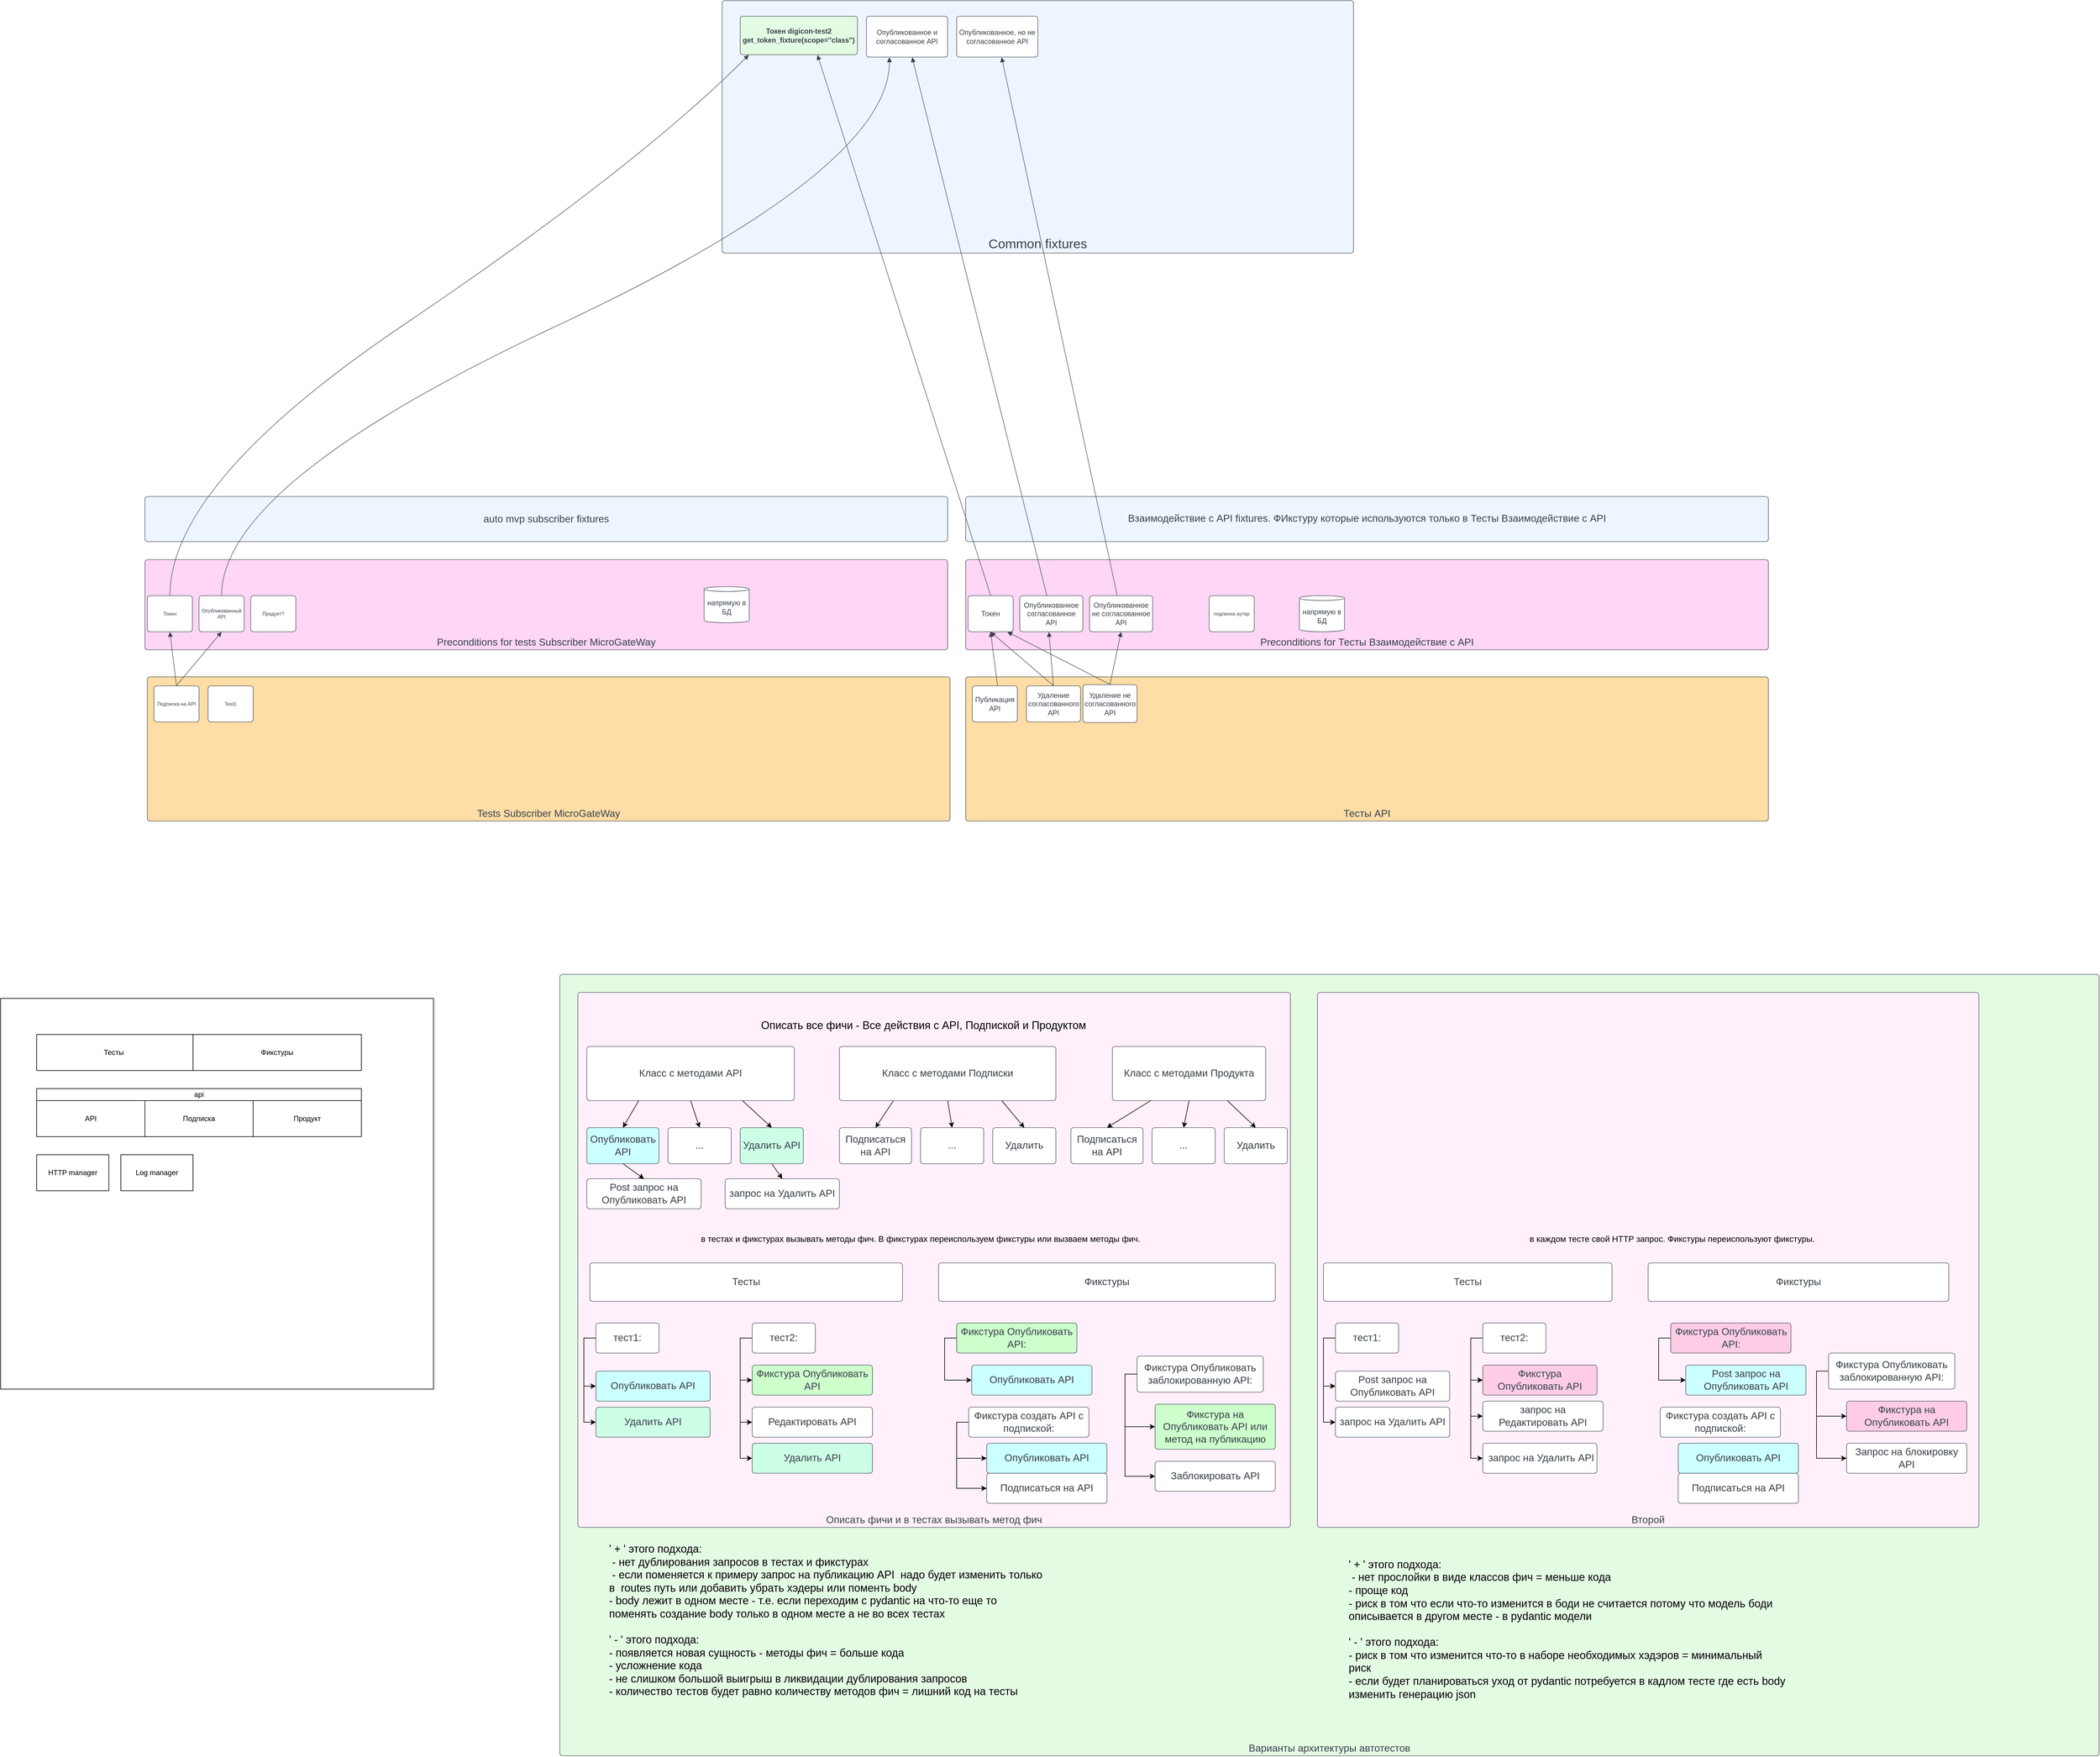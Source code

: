 <mxfile version="21.0.10" type="github">
  <diagram id="TLU8fEAyNQ-OhAnARifZ" name="Страница 1">
    <mxGraphModel dx="2824" dy="4573" grid="1" gridSize="10" guides="1" tooltips="1" connect="1" arrows="1" fold="1" page="1" pageScale="1" pageWidth="827" pageHeight="1169" math="0" shadow="0">
      <root>
        <mxCell id="0" />
        <mxCell id="1" parent="0" />
        <mxCell id="8wIIhX6IMqMjJVi14Pui-17" value="Варианты архитектуры автотестов " style="html=1;overflow=block;blockSpacing=1;whiteSpace=wrap;fontSize=16.7;fontColor=#3a414a;align=center;spacing=3.8;verticalAlign=bottom;strokeColor=#3a414a;strokeOpacity=100;fillOpacity=100;rounded=1;absoluteArcSize=1;arcSize=9;fillColor=#e3fae3;strokeWidth=0.8;lucidId=EsIHXwLGTbCT;" parent="1" vertex="1">
          <mxGeometry x="380" y="-1000" width="2560" height="1300" as="geometry" />
        </mxCell>
        <mxCell id="8wIIhX6IMqMjJVi14Pui-18" value="Второй" style="html=1;overflow=block;blockSpacing=1;whiteSpace=wrap;fontSize=16.7;fontColor=#3a414a;spacing=3.8;verticalAlign=bottom;strokeColor=#3a414a;strokeOpacity=100;fillOpacity=100;rounded=1;absoluteArcSize=1;arcSize=9;fillColor=#fff0fb;strokeWidth=0.8;lucidId=LwIHB8IIKaVe;" parent="1" vertex="1">
          <mxGeometry x="1640" y="-970" width="1100" height="890" as="geometry" />
        </mxCell>
        <mxCell id="8wIIhX6IMqMjJVi14Pui-19" value="Описать фичи и в тестах вызывать метод фич" style="html=1;overflow=block;blockSpacing=1;whiteSpace=wrap;fontSize=16.7;fontColor=#3a414a;spacing=3.8;verticalAlign=bottom;strokeColor=#3a414a;strokeOpacity=100;fillOpacity=100;rounded=1;absoluteArcSize=1;arcSize=9;fillColor=#fff0fb;strokeWidth=0.8;lucidId=cxIHeIzAgjHD;" parent="1" vertex="1">
          <mxGeometry x="410" y="-970" width="1185" height="890" as="geometry" />
        </mxCell>
        <mxCell id="8wIIhX6IMqMjJVi14Pui-42" style="rounded=0;orthogonalLoop=1;jettySize=auto;html=1;exitX=0.25;exitY=1;exitDx=0;exitDy=0;entryX=0.5;entryY=0;entryDx=0;entryDy=0;" parent="1" source="8wIIhX6IMqMjJVi14Pui-21" target="8wIIhX6IMqMjJVi14Pui-24" edge="1">
          <mxGeometry relative="1" as="geometry" />
        </mxCell>
        <mxCell id="8wIIhX6IMqMjJVi14Pui-43" style="rounded=0;orthogonalLoop=1;jettySize=auto;html=1;exitX=0.5;exitY=1;exitDx=0;exitDy=0;entryX=0.5;entryY=0;entryDx=0;entryDy=0;" parent="1" source="8wIIhX6IMqMjJVi14Pui-21" target="8wIIhX6IMqMjJVi14Pui-25" edge="1">
          <mxGeometry relative="1" as="geometry" />
        </mxCell>
        <mxCell id="8wIIhX6IMqMjJVi14Pui-44" style="rounded=0;orthogonalLoop=1;jettySize=auto;html=1;exitX=0.75;exitY=1;exitDx=0;exitDy=0;entryX=0.5;entryY=0;entryDx=0;entryDy=0;" parent="1" source="8wIIhX6IMqMjJVi14Pui-21" target="8wIIhX6IMqMjJVi14Pui-26" edge="1">
          <mxGeometry relative="1" as="geometry" />
        </mxCell>
        <mxCell id="8wIIhX6IMqMjJVi14Pui-21" value="Класс с методами API" style="html=1;overflow=block;blockSpacing=1;whiteSpace=wrap;fontSize=16.7;fontColor=#3a414a;spacing=3.8;strokeColor=#3a414a;strokeOpacity=100;rounded=1;absoluteArcSize=1;arcSize=9;strokeWidth=0.8;lucidId=3xIHyjGCG~Ac;" parent="1" vertex="1">
          <mxGeometry x="425" y="-880" width="345" height="90" as="geometry" />
        </mxCell>
        <mxCell id="8wIIhX6IMqMjJVi14Pui-36" style="rounded=0;orthogonalLoop=1;jettySize=auto;html=1;exitX=0.25;exitY=1;exitDx=0;exitDy=0;entryX=0.5;entryY=0;entryDx=0;entryDy=0;" parent="1" source="8wIIhX6IMqMjJVi14Pui-22" target="8wIIhX6IMqMjJVi14Pui-33" edge="1">
          <mxGeometry relative="1" as="geometry" />
        </mxCell>
        <mxCell id="8wIIhX6IMqMjJVi14Pui-37" style="rounded=0;orthogonalLoop=1;jettySize=auto;html=1;exitX=0.5;exitY=1;exitDx=0;exitDy=0;entryX=0.5;entryY=0;entryDx=0;entryDy=0;" parent="1" source="8wIIhX6IMqMjJVi14Pui-22" target="8wIIhX6IMqMjJVi14Pui-34" edge="1">
          <mxGeometry relative="1" as="geometry" />
        </mxCell>
        <mxCell id="8wIIhX6IMqMjJVi14Pui-38" style="rounded=0;orthogonalLoop=1;jettySize=auto;html=1;exitX=0.75;exitY=1;exitDx=0;exitDy=0;entryX=0.5;entryY=0;entryDx=0;entryDy=0;" parent="1" source="8wIIhX6IMqMjJVi14Pui-22" target="8wIIhX6IMqMjJVi14Pui-35" edge="1">
          <mxGeometry relative="1" as="geometry" />
        </mxCell>
        <mxCell id="8wIIhX6IMqMjJVi14Pui-22" value="Класс с методами Продукта" style="html=1;overflow=block;blockSpacing=1;whiteSpace=wrap;fontSize=16.7;fontColor=#3a414a;spacing=3.8;strokeColor=#3a414a;strokeOpacity=100;rounded=1;absoluteArcSize=1;arcSize=9;strokeWidth=0.8;lucidId=4xIH1OhttLX0;" parent="1" vertex="1">
          <mxGeometry x="1299" y="-880" width="255" height="90" as="geometry" />
        </mxCell>
        <mxCell id="8wIIhX6IMqMjJVi14Pui-39" style="rounded=0;orthogonalLoop=1;jettySize=auto;html=1;exitX=0.5;exitY=1;exitDx=0;exitDy=0;entryX=0.5;entryY=0;entryDx=0;entryDy=0;" parent="1" source="8wIIhX6IMqMjJVi14Pui-23" target="8wIIhX6IMqMjJVi14Pui-31" edge="1">
          <mxGeometry relative="1" as="geometry" />
        </mxCell>
        <mxCell id="8wIIhX6IMqMjJVi14Pui-40" style="rounded=0;orthogonalLoop=1;jettySize=auto;html=1;exitX=0.25;exitY=1;exitDx=0;exitDy=0;entryX=0.5;entryY=0;entryDx=0;entryDy=0;" parent="1" source="8wIIhX6IMqMjJVi14Pui-23" target="8wIIhX6IMqMjJVi14Pui-30" edge="1">
          <mxGeometry relative="1" as="geometry" />
        </mxCell>
        <mxCell id="8wIIhX6IMqMjJVi14Pui-41" style="rounded=0;orthogonalLoop=1;jettySize=auto;html=1;exitX=0.75;exitY=1;exitDx=0;exitDy=0;entryX=0.5;entryY=0;entryDx=0;entryDy=0;" parent="1" source="8wIIhX6IMqMjJVi14Pui-23" target="8wIIhX6IMqMjJVi14Pui-32" edge="1">
          <mxGeometry relative="1" as="geometry" />
        </mxCell>
        <mxCell id="8wIIhX6IMqMjJVi14Pui-23" value="Класс с методами Подписки" style="html=1;overflow=block;blockSpacing=1;whiteSpace=wrap;fontSize=16.7;fontColor=#3a414a;spacing=3.8;strokeColor=#3a414a;strokeOpacity=100;rounded=1;absoluteArcSize=1;arcSize=9;strokeWidth=0.8;lucidId=4xIHA9AZ2qI-;" parent="1" vertex="1">
          <mxGeometry x="845" y="-880" width="360" height="90" as="geometry" />
        </mxCell>
        <mxCell id="8wIIhX6IMqMjJVi14Pui-112" style="rounded=0;orthogonalLoop=1;jettySize=auto;html=1;exitX=0.5;exitY=1;exitDx=0;exitDy=0;entryX=0.5;entryY=0;entryDx=0;entryDy=0;" parent="1" source="8wIIhX6IMqMjJVi14Pui-24" target="8wIIhX6IMqMjJVi14Pui-110" edge="1">
          <mxGeometry relative="1" as="geometry" />
        </mxCell>
        <mxCell id="8wIIhX6IMqMjJVi14Pui-24" value="Опубликовать API" style="html=1;overflow=block;blockSpacing=1;whiteSpace=wrap;fontSize=16.7;fontColor=#3a414a;spacing=3.8;strokeColor=#3a414a;strokeOpacity=100;rounded=1;absoluteArcSize=1;arcSize=9;strokeWidth=0.8;lucidId=4xIH_oDmScev;fillColor=#CCFFFF;" parent="1" vertex="1">
          <mxGeometry x="425" y="-745" width="120" height="60" as="geometry" />
        </mxCell>
        <mxCell id="8wIIhX6IMqMjJVi14Pui-25" value="..." style="html=1;overflow=block;blockSpacing=1;whiteSpace=wrap;fontSize=16.7;fontColor=#3a414a;spacing=3.8;strokeColor=#3a414a;strokeOpacity=100;rounded=1;absoluteArcSize=1;arcSize=9;strokeWidth=0.8;lucidId=1zIH8hw5p2Yf;" parent="1" vertex="1">
          <mxGeometry x="560" y="-745" width="105" height="60" as="geometry" />
        </mxCell>
        <mxCell id="8wIIhX6IMqMjJVi14Pui-113" style="rounded=0;orthogonalLoop=1;jettySize=auto;html=1;exitX=0.5;exitY=1;exitDx=0;exitDy=0;entryX=0.5;entryY=0;entryDx=0;entryDy=0;" parent="1" source="8wIIhX6IMqMjJVi14Pui-26" target="8wIIhX6IMqMjJVi14Pui-111" edge="1">
          <mxGeometry relative="1" as="geometry" />
        </mxCell>
        <mxCell id="8wIIhX6IMqMjJVi14Pui-26" value="Удалить API" style="html=1;overflow=block;blockSpacing=1;whiteSpace=wrap;fontSize=16.7;fontColor=#3a414a;spacing=3.8;strokeColor=#3a414a;strokeOpacity=100;rounded=1;absoluteArcSize=1;arcSize=9;strokeWidth=0.8;lucidId=9zIHSOUeYpuy;fillColor=#CCFFE6;" parent="1" vertex="1">
          <mxGeometry x="680" y="-745" width="105" height="60" as="geometry" />
        </mxCell>
        <mxCell id="8wIIhX6IMqMjJVi14Pui-30" value="Подписаться на API" style="html=1;overflow=block;blockSpacing=1;whiteSpace=wrap;fontSize=16.7;fontColor=#3a414a;spacing=3.8;strokeColor=#3a414a;strokeOpacity=100;rounded=1;absoluteArcSize=1;arcSize=9;strokeWidth=0.8;lucidId=nBIH9-Dhv~0N;" parent="1" vertex="1">
          <mxGeometry x="845" y="-745" width="120" height="60" as="geometry" />
        </mxCell>
        <mxCell id="8wIIhX6IMqMjJVi14Pui-31" value="..." style="html=1;overflow=block;blockSpacing=1;whiteSpace=wrap;fontSize=16.7;fontColor=#3a414a;spacing=3.8;strokeColor=#3a414a;strokeOpacity=100;rounded=1;absoluteArcSize=1;arcSize=9;strokeWidth=0.8;lucidId=nBIHJ4VkVPO5;" parent="1" vertex="1">
          <mxGeometry x="980" y="-745" width="105" height="60" as="geometry" />
        </mxCell>
        <mxCell id="8wIIhX6IMqMjJVi14Pui-32" value="Удалить" style="html=1;overflow=block;blockSpacing=1;whiteSpace=wrap;fontSize=16.7;fontColor=#3a414a;spacing=3.8;strokeColor=#3a414a;strokeOpacity=100;rounded=1;absoluteArcSize=1;arcSize=9;strokeWidth=0.8;lucidId=nBIHgmyOyOGm;" parent="1" vertex="1">
          <mxGeometry x="1100" y="-745" width="105" height="60" as="geometry" />
        </mxCell>
        <mxCell id="8wIIhX6IMqMjJVi14Pui-33" value="Подписаться на API" style="html=1;overflow=block;blockSpacing=1;whiteSpace=wrap;fontSize=16.7;fontColor=#3a414a;spacing=3.8;strokeColor=#3a414a;strokeOpacity=100;rounded=1;absoluteArcSize=1;arcSize=9;strokeWidth=0.8;lucidId=nBIH9-Dhv~0N;" parent="1" vertex="1">
          <mxGeometry x="1230" y="-745" width="120" height="60" as="geometry" />
        </mxCell>
        <mxCell id="8wIIhX6IMqMjJVi14Pui-34" value="..." style="html=1;overflow=block;blockSpacing=1;whiteSpace=wrap;fontSize=16.7;fontColor=#3a414a;spacing=3.8;strokeColor=#3a414a;strokeOpacity=100;rounded=1;absoluteArcSize=1;arcSize=9;strokeWidth=0.8;lucidId=nBIHJ4VkVPO5;" parent="1" vertex="1">
          <mxGeometry x="1365" y="-745" width="105" height="60" as="geometry" />
        </mxCell>
        <mxCell id="8wIIhX6IMqMjJVi14Pui-35" value="Удалить" style="html=1;overflow=block;blockSpacing=1;whiteSpace=wrap;fontSize=16.7;fontColor=#3a414a;spacing=3.8;strokeColor=#3a414a;strokeOpacity=100;rounded=1;absoluteArcSize=1;arcSize=9;strokeWidth=0.8;lucidId=nBIHgmyOyOGm;" parent="1" vertex="1">
          <mxGeometry x="1485" y="-745" width="105" height="60" as="geometry" />
        </mxCell>
        <mxCell id="8wIIhX6IMqMjJVi14Pui-50" style="edgeStyle=orthogonalEdgeStyle;rounded=0;orthogonalLoop=1;jettySize=auto;html=1;exitX=0;exitY=0.5;exitDx=0;exitDy=0;entryX=0;entryY=0.5;entryDx=0;entryDy=0;" parent="1" source="8wIIhX6IMqMjJVi14Pui-47" target="8wIIhX6IMqMjJVi14Pui-48" edge="1">
          <mxGeometry relative="1" as="geometry" />
        </mxCell>
        <mxCell id="8wIIhX6IMqMjJVi14Pui-52" style="edgeStyle=orthogonalEdgeStyle;rounded=0;orthogonalLoop=1;jettySize=auto;html=1;exitX=0;exitY=0.5;exitDx=0;exitDy=0;entryX=0;entryY=0.5;entryDx=0;entryDy=0;" parent="1" source="8wIIhX6IMqMjJVi14Pui-47" target="8wIIhX6IMqMjJVi14Pui-51" edge="1">
          <mxGeometry relative="1" as="geometry" />
        </mxCell>
        <mxCell id="8wIIhX6IMqMjJVi14Pui-47" value="тест1:" style="html=1;overflow=block;blockSpacing=1;whiteSpace=wrap;fontSize=16.7;fontColor=#3a414a;spacing=3.8;strokeColor=#3a414a;strokeOpacity=100;rounded=1;absoluteArcSize=1;arcSize=9;strokeWidth=0.8;lucidId=1zIH8hw5p2Yf;" parent="1" vertex="1">
          <mxGeometry x="440" y="-420" width="105" height="50" as="geometry" />
        </mxCell>
        <mxCell id="8wIIhX6IMqMjJVi14Pui-48" value="Опубликовать API" style="html=1;overflow=block;blockSpacing=1;whiteSpace=wrap;fontSize=16.7;fontColor=#3a414a;spacing=3.8;strokeColor=#3a414a;strokeOpacity=100;rounded=1;absoluteArcSize=1;arcSize=9;strokeWidth=0.8;lucidId=4xIH_oDmScev;fillColor=#CCFFFF;" parent="1" vertex="1">
          <mxGeometry x="440" y="-340" width="190" height="50" as="geometry" />
        </mxCell>
        <mxCell id="8wIIhX6IMqMjJVi14Pui-51" value="Удалить API" style="html=1;overflow=block;blockSpacing=1;whiteSpace=wrap;fontSize=16.7;fontColor=#3a414a;spacing=3.8;strokeColor=#3a414a;strokeOpacity=100;rounded=1;absoluteArcSize=1;arcSize=9;strokeWidth=0.8;lucidId=4xIH_oDmScev;fillColor=#CCFFE6;" parent="1" vertex="1">
          <mxGeometry x="440" y="-280" width="190" height="50" as="geometry" />
        </mxCell>
        <mxCell id="8wIIhX6IMqMjJVi14Pui-60" style="edgeStyle=orthogonalEdgeStyle;rounded=0;orthogonalLoop=1;jettySize=auto;html=1;exitX=0;exitY=0.5;exitDx=0;exitDy=0;entryX=0;entryY=0.5;entryDx=0;entryDy=0;" parent="1" source="8wIIhX6IMqMjJVi14Pui-53" target="8wIIhX6IMqMjJVi14Pui-58" edge="1">
          <mxGeometry relative="1" as="geometry" />
        </mxCell>
        <mxCell id="8wIIhX6IMqMjJVi14Pui-61" style="edgeStyle=orthogonalEdgeStyle;rounded=0;orthogonalLoop=1;jettySize=auto;html=1;exitX=0;exitY=0.5;exitDx=0;exitDy=0;entryX=0;entryY=0.5;entryDx=0;entryDy=0;" parent="1" source="8wIIhX6IMqMjJVi14Pui-53" target="8wIIhX6IMqMjJVi14Pui-55" edge="1">
          <mxGeometry relative="1" as="geometry" />
        </mxCell>
        <mxCell id="8wIIhX6IMqMjJVi14Pui-74" style="edgeStyle=orthogonalEdgeStyle;rounded=0;orthogonalLoop=1;jettySize=auto;html=1;exitX=0;exitY=0.5;exitDx=0;exitDy=0;entryX=0;entryY=0.5;entryDx=0;entryDy=0;" parent="1" source="8wIIhX6IMqMjJVi14Pui-53" target="8wIIhX6IMqMjJVi14Pui-73" edge="1">
          <mxGeometry relative="1" as="geometry" />
        </mxCell>
        <mxCell id="8wIIhX6IMqMjJVi14Pui-53" value="тест2:" style="html=1;overflow=block;blockSpacing=1;whiteSpace=wrap;fontSize=16.7;fontColor=#3a414a;spacing=3.8;strokeColor=#3a414a;strokeOpacity=100;rounded=1;absoluteArcSize=1;arcSize=9;strokeWidth=0.8;lucidId=1zIH8hw5p2Yf;" parent="1" vertex="1">
          <mxGeometry x="700" y="-420" width="105" height="50" as="geometry" />
        </mxCell>
        <mxCell id="8wIIhX6IMqMjJVi14Pui-55" value="Удалить API" style="html=1;overflow=block;blockSpacing=1;whiteSpace=wrap;fontSize=16.7;fontColor=#3a414a;spacing=3.8;strokeColor=#3a414a;strokeOpacity=100;rounded=1;absoluteArcSize=1;arcSize=9;strokeWidth=0.8;lucidId=4xIH_oDmScev;fillColor=#CCFFE6;" parent="1" vertex="1">
          <mxGeometry x="700" y="-220" width="200" height="50" as="geometry" />
        </mxCell>
        <mxCell id="8wIIhX6IMqMjJVi14Pui-58" value="Редактировать API" style="html=1;overflow=block;blockSpacing=1;whiteSpace=wrap;fontSize=16.7;fontColor=#3a414a;spacing=3.8;strokeColor=#3a414a;strokeOpacity=100;rounded=1;absoluteArcSize=1;arcSize=9;strokeWidth=0.8;lucidId=1zIH8hw5p2Yf;" parent="1" vertex="1">
          <mxGeometry x="700" y="-280" width="200" height="50" as="geometry" />
        </mxCell>
        <mxCell id="8wIIhX6IMqMjJVi14Pui-72" style="edgeStyle=orthogonalEdgeStyle;rounded=0;orthogonalLoop=1;jettySize=auto;html=1;exitX=0;exitY=0.5;exitDx=0;exitDy=0;entryX=0;entryY=0.5;entryDx=0;entryDy=0;" parent="1" source="8wIIhX6IMqMjJVi14Pui-67" target="8wIIhX6IMqMjJVi14Pui-68" edge="1">
          <mxGeometry relative="1" as="geometry" />
        </mxCell>
        <mxCell id="8wIIhX6IMqMjJVi14Pui-67" value="Фикстура Опубликовать API:" style="html=1;overflow=block;blockSpacing=1;whiteSpace=wrap;fontSize=16.7;fontColor=#3a414a;spacing=3.8;strokeColor=#3a414a;strokeOpacity=100;rounded=1;absoluteArcSize=1;arcSize=9;strokeWidth=0.8;lucidId=1zIH8hw5p2Yf;fillColor=#CCFFCC;" parent="1" vertex="1">
          <mxGeometry x="1040" y="-420" width="200" height="50" as="geometry" />
        </mxCell>
        <mxCell id="8wIIhX6IMqMjJVi14Pui-68" value="Опубликовать API" style="html=1;overflow=block;blockSpacing=1;whiteSpace=wrap;fontSize=16.7;fontColor=#3a414a;spacing=3.8;strokeColor=#3a414a;strokeOpacity=100;rounded=1;absoluteArcSize=1;arcSize=9;strokeWidth=0.8;lucidId=4xIH_oDmScev;fillColor=#CCFFFF;" parent="1" vertex="1">
          <mxGeometry x="1065" y="-350" width="200" height="50" as="geometry" />
        </mxCell>
        <mxCell id="8wIIhX6IMqMjJVi14Pui-73" value="Фикстура Опубликовать API" style="html=1;overflow=block;blockSpacing=1;whiteSpace=wrap;fontSize=16.7;fontColor=#3a414a;spacing=3.8;strokeColor=#3a414a;strokeOpacity=100;rounded=1;absoluteArcSize=1;arcSize=9;strokeWidth=0.8;lucidId=1zIH8hw5p2Yf;fillColor=#CCFFCC;" parent="1" vertex="1">
          <mxGeometry x="700" y="-350" width="200" height="50" as="geometry" />
        </mxCell>
        <mxCell id="8wIIhX6IMqMjJVi14Pui-106" style="edgeStyle=orthogonalEdgeStyle;rounded=0;orthogonalLoop=1;jettySize=auto;html=1;exitX=0;exitY=0.5;exitDx=0;exitDy=0;entryX=0;entryY=0.5;entryDx=0;entryDy=0;" parent="1" source="8wIIhX6IMqMjJVi14Pui-75" target="8wIIhX6IMqMjJVi14Pui-76" edge="1">
          <mxGeometry relative="1" as="geometry" />
        </mxCell>
        <mxCell id="8wIIhX6IMqMjJVi14Pui-107" style="edgeStyle=orthogonalEdgeStyle;rounded=0;orthogonalLoop=1;jettySize=auto;html=1;exitX=0;exitY=0.5;exitDx=0;exitDy=0;entryX=0;entryY=0.5;entryDx=0;entryDy=0;" parent="1" source="8wIIhX6IMqMjJVi14Pui-75" target="8wIIhX6IMqMjJVi14Pui-77" edge="1">
          <mxGeometry relative="1" as="geometry" />
        </mxCell>
        <mxCell id="8wIIhX6IMqMjJVi14Pui-75" value="Фикстура создать API с подпиской:" style="html=1;overflow=block;blockSpacing=1;whiteSpace=wrap;fontSize=16.7;fontColor=#3a414a;spacing=3.8;strokeColor=#3a414a;strokeOpacity=100;rounded=1;absoluteArcSize=1;arcSize=9;strokeWidth=0.8;lucidId=1zIH8hw5p2Yf;fillColor=#FFFFFF;" parent="1" vertex="1">
          <mxGeometry x="1060" y="-280" width="200" height="50" as="geometry" />
        </mxCell>
        <mxCell id="8wIIhX6IMqMjJVi14Pui-76" value="Опубликовать API" style="html=1;overflow=block;blockSpacing=1;whiteSpace=wrap;fontSize=16.7;fontColor=#3a414a;spacing=3.8;strokeColor=#3a414a;strokeOpacity=100;rounded=1;absoluteArcSize=1;arcSize=9;strokeWidth=0.8;lucidId=4xIH_oDmScev;fillColor=#CCFFFF;" parent="1" vertex="1">
          <mxGeometry x="1090" y="-220" width="200" height="50" as="geometry" />
        </mxCell>
        <mxCell id="8wIIhX6IMqMjJVi14Pui-77" value="Подписаться на API" style="html=1;overflow=block;blockSpacing=1;whiteSpace=wrap;fontSize=16.7;fontColor=#3a414a;spacing=3.8;strokeColor=#3a414a;strokeOpacity=100;rounded=1;absoluteArcSize=1;arcSize=9;strokeWidth=0.8;lucidId=4xIH_oDmScev;fillColor=#FFFFFF;" parent="1" vertex="1">
          <mxGeometry x="1090" y="-170" width="200" height="50" as="geometry" />
        </mxCell>
        <mxCell id="8wIIhX6IMqMjJVi14Pui-78" value="&lt;font style=&quot;font-size: 18px;&quot;&gt;&#39; + &#39; этого подхода:&amp;nbsp;&lt;br&gt;&amp;nbsp;- нет дублирования запросов в тестах и фикстурах&lt;br&gt;&lt;div style=&quot;&quot;&gt;&lt;span style=&quot;background-color: initial;&quot;&gt;&amp;nbsp;- если поменяется к примеру запрос на публикацию API&amp;nbsp; надо будет изменить только в&amp;nbsp; routes путь или добавить убрать хэдеры или поменть body&lt;br&gt;- body лежит в одном месте - т.е. если переходим с pydantic на что-то еще то поменять создание body только в одном месте а не во всех тестах&lt;br&gt;&lt;br&gt;&#39; - &#39; этого подхода:&lt;br&gt;- появляется новая сущность - методы фич = больше кода&lt;br&gt;- усложнение кода&lt;br&gt;- не слишком большой выигрыш в ликвидации дублирования запросов&lt;br&gt;- количество тестов будет равно количеству методов фич = лишний код на тесты&lt;/span&gt;&lt;/div&gt;&lt;/font&gt;" style="text;html=1;strokeColor=none;fillColor=none;align=left;verticalAlign=middle;whiteSpace=wrap;rounded=0;" parent="1" vertex="1">
          <mxGeometry x="460" y="-55" width="730" height="260" as="geometry" />
        </mxCell>
        <mxCell id="8wIIhX6IMqMjJVi14Pui-79" value="Тесты" style="html=1;overflow=block;blockSpacing=1;whiteSpace=wrap;fontSize=16.7;fontColor=#3a414a;spacing=3.8;strokeColor=#3a414a;strokeOpacity=100;rounded=1;absoluteArcSize=1;arcSize=9;strokeWidth=0.8;lucidId=WxIH~Xk1~OES;" parent="1" vertex="1">
          <mxGeometry x="1650" y="-520" width="480" height="64" as="geometry" />
        </mxCell>
        <mxCell id="8wIIhX6IMqMjJVi14Pui-80" value="Фикстуры" style="html=1;overflow=block;blockSpacing=1;whiteSpace=wrap;fontSize=16.7;fontColor=#3a414a;spacing=3.8;strokeColor=#3a414a;strokeOpacity=100;rounded=1;absoluteArcSize=1;arcSize=9;strokeWidth=0.8;lucidId=WxIH~Xk1~OES;" parent="1" vertex="1">
          <mxGeometry x="2190" y="-520" width="500" height="64" as="geometry" />
        </mxCell>
        <mxCell id="8wIIhX6IMqMjJVi14Pui-84" style="edgeStyle=orthogonalEdgeStyle;rounded=0;orthogonalLoop=1;jettySize=auto;html=1;exitX=0;exitY=0.5;exitDx=0;exitDy=0;entryX=0;entryY=0.5;entryDx=0;entryDy=0;" parent="1" source="8wIIhX6IMqMjJVi14Pui-81" target="8wIIhX6IMqMjJVi14Pui-82" edge="1">
          <mxGeometry relative="1" as="geometry" />
        </mxCell>
        <mxCell id="8wIIhX6IMqMjJVi14Pui-85" style="edgeStyle=orthogonalEdgeStyle;rounded=0;orthogonalLoop=1;jettySize=auto;html=1;exitX=0;exitY=0.5;exitDx=0;exitDy=0;entryX=0;entryY=0.5;entryDx=0;entryDy=0;" parent="1" source="8wIIhX6IMqMjJVi14Pui-81" target="8wIIhX6IMqMjJVi14Pui-83" edge="1">
          <mxGeometry relative="1" as="geometry" />
        </mxCell>
        <mxCell id="8wIIhX6IMqMjJVi14Pui-81" value="тест1:" style="html=1;overflow=block;blockSpacing=1;whiteSpace=wrap;fontSize=16.7;fontColor=#3a414a;spacing=3.8;strokeColor=#3a414a;strokeOpacity=100;rounded=1;absoluteArcSize=1;arcSize=9;strokeWidth=0.8;lucidId=1zIH8hw5p2Yf;" parent="1" vertex="1">
          <mxGeometry x="1670" y="-420" width="105" height="50" as="geometry" />
        </mxCell>
        <mxCell id="8wIIhX6IMqMjJVi14Pui-82" value="Post запрос на Опубликовать API" style="html=1;overflow=block;blockSpacing=1;whiteSpace=wrap;fontSize=16.7;fontColor=#3a414a;spacing=3.8;strokeColor=#3a414a;strokeOpacity=100;rounded=1;absoluteArcSize=1;arcSize=9;strokeWidth=0.8;lucidId=4xIH_oDmScev;fillColor=#FFFFFF;" parent="1" vertex="1">
          <mxGeometry x="1670" y="-340" width="190" height="50" as="geometry" />
        </mxCell>
        <mxCell id="8wIIhX6IMqMjJVi14Pui-83" value="запрос на Удалить API" style="html=1;overflow=block;blockSpacing=1;whiteSpace=wrap;fontSize=16.7;fontColor=#3a414a;spacing=3.8;strokeColor=#3a414a;strokeOpacity=100;rounded=1;absoluteArcSize=1;arcSize=9;strokeWidth=0.8;lucidId=4xIH_oDmScev;fillColor=#FFFFFF;" parent="1" vertex="1">
          <mxGeometry x="1670" y="-280" width="190" height="50" as="geometry" />
        </mxCell>
        <mxCell id="8wIIhX6IMqMjJVi14Pui-91" style="edgeStyle=orthogonalEdgeStyle;rounded=0;orthogonalLoop=1;jettySize=auto;html=1;exitX=0;exitY=0.5;exitDx=0;exitDy=0;entryX=0;entryY=0.5;entryDx=0;entryDy=0;" parent="1" source="8wIIhX6IMqMjJVi14Pui-86" target="8wIIhX6IMqMjJVi14Pui-87" edge="1">
          <mxGeometry relative="1" as="geometry" />
        </mxCell>
        <mxCell id="8wIIhX6IMqMjJVi14Pui-86" value="Фикстура Опубликовать API:" style="html=1;overflow=block;blockSpacing=1;whiteSpace=wrap;fontSize=16.7;fontColor=#3a414a;spacing=3.8;strokeColor=#3a414a;strokeOpacity=100;rounded=1;absoluteArcSize=1;arcSize=9;strokeWidth=0.8;lucidId=1zIH8hw5p2Yf;fillColor=#FFCCE6;" parent="1" vertex="1">
          <mxGeometry x="2227.5" y="-420" width="200" height="50" as="geometry" />
        </mxCell>
        <mxCell id="8wIIhX6IMqMjJVi14Pui-87" value="Post запрос на Опубликовать API" style="html=1;overflow=block;blockSpacing=1;whiteSpace=wrap;fontSize=16.7;fontColor=#3a414a;spacing=3.8;strokeColor=#3a414a;strokeOpacity=100;rounded=1;absoluteArcSize=1;arcSize=9;strokeWidth=0.8;lucidId=4xIH_oDmScev;fillColor=#CCFFFF;" parent="1" vertex="1">
          <mxGeometry x="2252.5" y="-350" width="200" height="50" as="geometry" />
        </mxCell>
        <mxCell id="8wIIhX6IMqMjJVi14Pui-97" style="edgeStyle=orthogonalEdgeStyle;rounded=0;orthogonalLoop=1;jettySize=auto;html=1;exitX=0;exitY=0.5;exitDx=0;exitDy=0;entryX=0;entryY=0.5;entryDx=0;entryDy=0;" parent="1" source="8wIIhX6IMqMjJVi14Pui-88" target="8wIIhX6IMqMjJVi14Pui-89" edge="1">
          <mxGeometry relative="1" as="geometry" />
        </mxCell>
        <mxCell id="8wIIhX6IMqMjJVi14Pui-98" style="edgeStyle=orthogonalEdgeStyle;rounded=0;orthogonalLoop=1;jettySize=auto;html=1;exitX=0;exitY=0.5;exitDx=0;exitDy=0;entryX=0;entryY=0.5;entryDx=0;entryDy=0;" parent="1" source="8wIIhX6IMqMjJVi14Pui-88" target="8wIIhX6IMqMjJVi14Pui-96" edge="1">
          <mxGeometry relative="1" as="geometry" />
        </mxCell>
        <mxCell id="8wIIhX6IMqMjJVi14Pui-99" style="edgeStyle=orthogonalEdgeStyle;rounded=0;orthogonalLoop=1;jettySize=auto;html=1;exitX=0;exitY=0.5;exitDx=0;exitDy=0;entryX=0;entryY=0.5;entryDx=0;entryDy=0;" parent="1" source="8wIIhX6IMqMjJVi14Pui-88" target="8wIIhX6IMqMjJVi14Pui-90" edge="1">
          <mxGeometry relative="1" as="geometry" />
        </mxCell>
        <mxCell id="8wIIhX6IMqMjJVi14Pui-88" value="тест2:" style="html=1;overflow=block;blockSpacing=1;whiteSpace=wrap;fontSize=16.7;fontColor=#3a414a;spacing=3.8;strokeColor=#3a414a;strokeOpacity=100;rounded=1;absoluteArcSize=1;arcSize=9;strokeWidth=0.8;lucidId=1zIH8hw5p2Yf;" parent="1" vertex="1">
          <mxGeometry x="1915" y="-420" width="105" height="50" as="geometry" />
        </mxCell>
        <mxCell id="8wIIhX6IMqMjJVi14Pui-89" value="Фикстура Опубликовать API" style="html=1;overflow=block;blockSpacing=1;whiteSpace=wrap;fontSize=16.7;fontColor=#3a414a;spacing=3.8;strokeColor=#3a414a;strokeOpacity=100;rounded=1;absoluteArcSize=1;arcSize=9;strokeWidth=0.8;lucidId=4xIH_oDmScev;fillColor=#FFCCE6;" parent="1" vertex="1">
          <mxGeometry x="1915" y="-350" width="190" height="50" as="geometry" />
        </mxCell>
        <mxCell id="8wIIhX6IMqMjJVi14Pui-90" value="&amp;nbsp;запрос на Удалить API" style="html=1;overflow=block;blockSpacing=1;whiteSpace=wrap;fontSize=16.7;fontColor=#3a414a;spacing=3.8;strokeColor=#3a414a;strokeOpacity=100;rounded=1;absoluteArcSize=1;arcSize=9;strokeWidth=0.8;lucidId=4xIH_oDmScev;fillColor=#FFFFFF;" parent="1" vertex="1">
          <mxGeometry x="1915" y="-220" width="190" height="50" as="geometry" />
        </mxCell>
        <mxCell id="8wIIhX6IMqMjJVi14Pui-94" style="edgeStyle=orthogonalEdgeStyle;rounded=0;orthogonalLoop=1;jettySize=auto;html=1;exitX=0;exitY=0.5;exitDx=0;exitDy=0;entryX=0;entryY=0.5;entryDx=0;entryDy=0;" parent="1" source="8wIIhX6IMqMjJVi14Pui-92" target="8wIIhX6IMqMjJVi14Pui-93" edge="1">
          <mxGeometry relative="1" as="geometry" />
        </mxCell>
        <mxCell id="8wIIhX6IMqMjJVi14Pui-100" style="edgeStyle=orthogonalEdgeStyle;rounded=0;orthogonalLoop=1;jettySize=auto;html=1;exitX=0;exitY=0.5;exitDx=0;exitDy=0;entryX=0;entryY=0.5;entryDx=0;entryDy=0;" parent="1" source="8wIIhX6IMqMjJVi14Pui-92" target="8wIIhX6IMqMjJVi14Pui-95" edge="1">
          <mxGeometry relative="1" as="geometry" />
        </mxCell>
        <mxCell id="8wIIhX6IMqMjJVi14Pui-92" value="Фикстура Опубликовать заблокированную API:" style="html=1;overflow=block;blockSpacing=1;whiteSpace=wrap;fontSize=16.7;fontColor=#3a414a;spacing=3.8;strokeColor=#3a414a;strokeOpacity=100;rounded=1;absoluteArcSize=1;arcSize=9;strokeWidth=0.8;lucidId=1zIH8hw5p2Yf;fillColor=#FFFFFF;" parent="1" vertex="1">
          <mxGeometry x="2490" y="-370" width="210" height="60" as="geometry" />
        </mxCell>
        <mxCell id="8wIIhX6IMqMjJVi14Pui-93" value="Фикстура на Опубликовать API" style="html=1;overflow=block;blockSpacing=1;whiteSpace=wrap;fontSize=16.7;fontColor=#3a414a;spacing=3.8;strokeColor=#3a414a;strokeOpacity=100;rounded=1;absoluteArcSize=1;arcSize=9;strokeWidth=0.8;lucidId=4xIH_oDmScev;fillColor=#FFCCE6;" parent="1" vertex="1">
          <mxGeometry x="2520" y="-290" width="200" height="50" as="geometry" />
        </mxCell>
        <mxCell id="8wIIhX6IMqMjJVi14Pui-95" value="Запрос на блокировку API" style="html=1;overflow=block;blockSpacing=1;whiteSpace=wrap;fontSize=16.7;fontColor=#3a414a;spacing=3.8;strokeColor=#3a414a;strokeOpacity=100;rounded=1;absoluteArcSize=1;arcSize=9;strokeWidth=0.8;lucidId=4xIH_oDmScev;fillColor=#FFFFFF;" parent="1" vertex="1">
          <mxGeometry x="2520" y="-220" width="200" height="50" as="geometry" />
        </mxCell>
        <mxCell id="8wIIhX6IMqMjJVi14Pui-96" value="запрос на Редактировать API" style="html=1;overflow=block;blockSpacing=1;whiteSpace=wrap;fontSize=16.7;fontColor=#3a414a;spacing=3.8;strokeColor=#3a414a;strokeOpacity=100;rounded=1;absoluteArcSize=1;arcSize=9;strokeWidth=0.8;lucidId=1zIH8hw5p2Yf;" parent="1" vertex="1">
          <mxGeometry x="1915" y="-290" width="200" height="50" as="geometry" />
        </mxCell>
        <mxCell id="8wIIhX6IMqMjJVi14Pui-101" value="&lt;font style=&quot;font-size: 18px;&quot;&gt;&#39; + &#39; этого подхода:&amp;nbsp;&lt;br&gt;&amp;nbsp;- нет прослойки в виде классов фич = меньше кода&lt;br&gt;- проще код&lt;br&gt;- риск в том что если что-то изменится в боди не считается потому что модель боди описывается в другом месте - в pydantic модели&lt;br&gt;&lt;div style=&quot;&quot;&gt;&lt;span style=&quot;background-color: initial;&quot;&gt;&lt;br&gt;&#39; - &#39; этого подхода:&lt;br&gt;&lt;/span&gt;&lt;/div&gt;&lt;div style=&quot;&quot;&gt;&lt;span style=&quot;background-color: initial;&quot;&gt;- риск в том что изменится что-то в наборе необходимых хэдэров = минимальный риск&lt;/span&gt;&lt;/div&gt;&lt;div style=&quot;&quot;&gt;&lt;span style=&quot;background-color: initial;&quot;&gt;- если будет планироваться уход от pydantic потребуется в кадлом тесте где есть body изменить генерацию json&lt;/span&gt;&lt;/div&gt;&lt;/font&gt;" style="text;html=1;strokeColor=none;fillColor=none;align=left;verticalAlign=middle;whiteSpace=wrap;rounded=0;" parent="1" vertex="1">
          <mxGeometry x="1690" y="-40" width="730" height="260" as="geometry" />
        </mxCell>
        <mxCell id="8wIIhX6IMqMjJVi14Pui-108" style="edgeStyle=orthogonalEdgeStyle;rounded=0;orthogonalLoop=1;jettySize=auto;html=1;exitX=0;exitY=0.5;exitDx=0;exitDy=0;entryX=0;entryY=0.5;entryDx=0;entryDy=0;" parent="1" source="8wIIhX6IMqMjJVi14Pui-103" target="8wIIhX6IMqMjJVi14Pui-104" edge="1">
          <mxGeometry relative="1" as="geometry" />
        </mxCell>
        <mxCell id="8wIIhX6IMqMjJVi14Pui-109" style="edgeStyle=orthogonalEdgeStyle;rounded=0;orthogonalLoop=1;jettySize=auto;html=1;exitX=0;exitY=0.5;exitDx=0;exitDy=0;entryX=0;entryY=0.5;entryDx=0;entryDy=0;" parent="1" source="8wIIhX6IMqMjJVi14Pui-103" target="8wIIhX6IMqMjJVi14Pui-105" edge="1">
          <mxGeometry relative="1" as="geometry" />
        </mxCell>
        <mxCell id="8wIIhX6IMqMjJVi14Pui-103" value="Фикстура Опубликовать заблокированную API:" style="html=1;overflow=block;blockSpacing=1;whiteSpace=wrap;fontSize=16.7;fontColor=#3a414a;spacing=3.8;strokeColor=#3a414a;strokeOpacity=100;rounded=1;absoluteArcSize=1;arcSize=9;strokeWidth=0.8;lucidId=1zIH8hw5p2Yf;fillColor=#FFFFFF;" parent="1" vertex="1">
          <mxGeometry x="1340" y="-365" width="210" height="60" as="geometry" />
        </mxCell>
        <mxCell id="8wIIhX6IMqMjJVi14Pui-104" value="Фикстура на Опубликовать API или метод на публикацию" style="html=1;overflow=block;blockSpacing=1;whiteSpace=wrap;fontSize=16.7;fontColor=#3a414a;spacing=3.8;strokeColor=#3a414a;strokeOpacity=100;rounded=1;absoluteArcSize=1;arcSize=9;strokeWidth=0.8;lucidId=4xIH_oDmScev;fillColor=#CCFFCC;" parent="1" vertex="1">
          <mxGeometry x="1370" y="-285" width="200" height="75" as="geometry" />
        </mxCell>
        <mxCell id="8wIIhX6IMqMjJVi14Pui-105" value="Заблокировать API" style="html=1;overflow=block;blockSpacing=1;whiteSpace=wrap;fontSize=16.7;fontColor=#3a414a;spacing=3.8;strokeColor=#3a414a;strokeOpacity=100;rounded=1;absoluteArcSize=1;arcSize=9;strokeWidth=0.8;lucidId=4xIH_oDmScev;fillColor=#FFFFFF;" parent="1" vertex="1">
          <mxGeometry x="1370" y="-190" width="200" height="50" as="geometry" />
        </mxCell>
        <mxCell id="8wIIhX6IMqMjJVi14Pui-110" value="Post запрос на Опубликовать API" style="html=1;overflow=block;blockSpacing=1;whiteSpace=wrap;fontSize=16.7;fontColor=#3a414a;spacing=3.8;strokeColor=#3a414a;strokeOpacity=100;rounded=1;absoluteArcSize=1;arcSize=9;strokeWidth=0.8;lucidId=4xIH_oDmScev;fillColor=#FFFFFF;" parent="1" vertex="1">
          <mxGeometry x="425" y="-660" width="190" height="50" as="geometry" />
        </mxCell>
        <mxCell id="8wIIhX6IMqMjJVi14Pui-111" value="запрос на Удалить API" style="html=1;overflow=block;blockSpacing=1;whiteSpace=wrap;fontSize=16.7;fontColor=#3a414a;spacing=3.8;strokeColor=#3a414a;strokeOpacity=100;rounded=1;absoluteArcSize=1;arcSize=9;strokeWidth=0.8;lucidId=4xIH_oDmScev;fillColor=#FFFFFF;" parent="1" vertex="1">
          <mxGeometry x="655" y="-660" width="190" height="50" as="geometry" />
        </mxCell>
        <mxCell id="8wIIhX6IMqMjJVi14Pui-115" value="&lt;font style=&quot;font-size: 14px;&quot;&gt;в тестах и фикстурах вызывать методы фич. В фикстурах переиспользуем фикстуры или вызваем методы фич.&lt;/font&gt;" style="text;html=1;strokeColor=none;fillColor=none;align=center;verticalAlign=middle;whiteSpace=wrap;rounded=0;" parent="1" vertex="1">
          <mxGeometry x="440" y="-575" width="1080" height="30" as="geometry" />
        </mxCell>
        <mxCell id="8wIIhX6IMqMjJVi14Pui-116" value="&lt;font style=&quot;font-size: 18px;&quot;&gt;Описать все фичи - Все действия с API, Подпиской и Продуктом&lt;/font&gt;" style="text;html=1;strokeColor=none;fillColor=none;align=center;verticalAlign=middle;whiteSpace=wrap;rounded=0;" parent="1" vertex="1">
          <mxGeometry x="500" y="-930" width="970" height="30" as="geometry" />
        </mxCell>
        <mxCell id="8wIIhX6IMqMjJVi14Pui-117" value="&lt;font style=&quot;font-size: 14px;&quot;&gt;в каждом тесте свой HTTP запрос. Фикстуры переиспользуют фикстуры.&lt;/font&gt;" style="text;html=1;strokeColor=none;fillColor=none;align=center;verticalAlign=middle;whiteSpace=wrap;rounded=0;" parent="1" vertex="1">
          <mxGeometry x="1840" y="-575" width="780" height="30" as="geometry" />
        </mxCell>
        <mxCell id="8wIIhX6IMqMjJVi14Pui-118" value="Тесты" style="html=1;overflow=block;blockSpacing=1;whiteSpace=wrap;fontSize=16.7;fontColor=#3a414a;spacing=3.8;strokeColor=#3a414a;strokeOpacity=100;rounded=1;absoluteArcSize=1;arcSize=9;strokeWidth=0.8;lucidId=WxIH~Xk1~OES;" parent="1" vertex="1">
          <mxGeometry x="430" y="-520" width="520" height="64" as="geometry" />
        </mxCell>
        <mxCell id="8wIIhX6IMqMjJVi14Pui-119" value="Фикстуры" style="html=1;overflow=block;blockSpacing=1;whiteSpace=wrap;fontSize=16.7;fontColor=#3a414a;spacing=3.8;strokeColor=#3a414a;strokeOpacity=100;rounded=1;absoluteArcSize=1;arcSize=9;strokeWidth=0.8;lucidId=WxIH~Xk1~OES;" parent="1" vertex="1">
          <mxGeometry x="1010" y="-520" width="560" height="64" as="geometry" />
        </mxCell>
        <mxCell id="8wIIhX6IMqMjJVi14Pui-120" value="Фикстура создать API с подпиской:" style="html=1;overflow=block;blockSpacing=1;whiteSpace=wrap;fontSize=16.7;fontColor=#3a414a;spacing=3.8;strokeColor=#3a414a;strokeOpacity=100;rounded=1;absoluteArcSize=1;arcSize=9;strokeWidth=0.8;lucidId=1zIH8hw5p2Yf;fillColor=#FFFFFF;" parent="1" vertex="1">
          <mxGeometry x="2210" y="-280" width="200" height="50" as="geometry" />
        </mxCell>
        <mxCell id="8wIIhX6IMqMjJVi14Pui-121" value="Опубликовать API" style="html=1;overflow=block;blockSpacing=1;whiteSpace=wrap;fontSize=16.7;fontColor=#3a414a;spacing=3.8;strokeColor=#3a414a;strokeOpacity=100;rounded=1;absoluteArcSize=1;arcSize=9;strokeWidth=0.8;lucidId=4xIH_oDmScev;fillColor=#CCFFFF;" parent="1" vertex="1">
          <mxGeometry x="2240" y="-220" width="200" height="50" as="geometry" />
        </mxCell>
        <mxCell id="8wIIhX6IMqMjJVi14Pui-122" value="Подписаться на API" style="html=1;overflow=block;blockSpacing=1;whiteSpace=wrap;fontSize=16.7;fontColor=#3a414a;spacing=3.8;strokeColor=#3a414a;strokeOpacity=100;rounded=1;absoluteArcSize=1;arcSize=9;strokeWidth=0.8;lucidId=4xIH_oDmScev;fillColor=#FFFFFF;" parent="1" vertex="1">
          <mxGeometry x="2240" y="-170" width="200" height="50" as="geometry" />
        </mxCell>
        <mxCell id="8wIIhX6IMqMjJVi14Pui-123" value="Preconditions  for tests Subscriber MicroGateWay " style="html=1;overflow=block;blockSpacing=1;whiteSpace=wrap;fontSize=16.7;fontColor=#3a414a;align=center;spacing=3.8;verticalAlign=bottom;strokeColor=#3a414a;strokeOpacity=100;fillOpacity=100;rounded=1;absoluteArcSize=1;arcSize=9;fillColor=#ffd6f5;strokeWidth=0.8;lucidId=zQgFr17hoAKF;" parent="1" vertex="1">
          <mxGeometry x="-310" y="-1690" width="1335" height="150" as="geometry" />
        </mxCell>
        <mxCell id="8wIIhX6IMqMjJVi14Pui-124" value="Tests Subscriber MicroGateWay " style="html=1;overflow=block;blockSpacing=1;whiteSpace=wrap;fontSize=16.7;fontColor=#3a414a;align=center;spacing=3.8;verticalAlign=bottom;strokeColor=#3a414a;strokeOpacity=100;fillOpacity=100;rounded=1;absoluteArcSize=1;arcSize=9;fillColor=#ffdda6;strokeWidth=0.8;lucidId=tRgFqWYRYsFr;" parent="1" vertex="1">
          <mxGeometry x="-306" y="-1495" width="1335" height="240" as="geometry" />
        </mxCell>
        <mxCell id="8wIIhX6IMqMjJVi14Pui-125" value="Подписка на API" style="html=1;overflow=block;blockSpacing=1;whiteSpace=wrap;fontSize=8.3;fontColor=#3a414a;spacing=3.8;strokeColor=#3a414a;strokeOpacity=100;rounded=1;absoluteArcSize=1;arcSize=9;strokeWidth=0.8;lucidId=HRgFp-avsIRe;" parent="1" vertex="1">
          <mxGeometry x="-295" y="-1480" width="75" height="60" as="geometry" />
        </mxCell>
        <mxCell id="8wIIhX6IMqMjJVi14Pui-126" value="Токен" style="html=1;overflow=block;blockSpacing=1;whiteSpace=wrap;fontSize=8.3;fontColor=#3a414a;spacing=3.8;strokeColor=#3a414a;strokeOpacity=100;rounded=1;absoluteArcSize=1;arcSize=9;strokeWidth=0.8;lucidId=-RgF.csH5KWG;" parent="1" vertex="1">
          <mxGeometry x="-306" y="-1630" width="75" height="60" as="geometry" />
        </mxCell>
        <mxCell id="8wIIhX6IMqMjJVi14Pui-127" value="Test1" style="html=1;overflow=block;blockSpacing=1;whiteSpace=wrap;fontSize=8.3;fontColor=#3a414a;spacing=3.8;strokeColor=#3a414a;strokeOpacity=100;rounded=1;absoluteArcSize=1;arcSize=9;strokeWidth=0.8;lucidId=NVgFTFySkRIj;" parent="1" vertex="1">
          <mxGeometry x="-205" y="-1480" width="75" height="60" as="geometry" />
        </mxCell>
        <mxCell id="8wIIhX6IMqMjJVi14Pui-128" value="Опубликованный API" style="html=1;overflow=block;blockSpacing=1;whiteSpace=wrap;fontSize=8.3;fontColor=#3a414a;spacing=3.8;strokeColor=#3a414a;strokeOpacity=100;rounded=1;absoluteArcSize=1;arcSize=9;strokeWidth=0.8;lucidId=SVgFyfGoE5MS;" parent="1" vertex="1">
          <mxGeometry x="-220" y="-1630" width="75" height="60" as="geometry" />
        </mxCell>
        <mxCell id="8wIIhX6IMqMjJVi14Pui-129" value="" style="html=1;jettySize=18;whiteSpace=wrap;fontSize=13;strokeColor=#3a414a;strokeOpacity=100;strokeWidth=0.8;rounded=1;arcSize=12;startArrow=none;endArrow=block;endFill=1;exitX=0.5;exitY=-0.006;exitPerimeter=0;entryX=0.5;entryY=1.006;entryPerimeter=0;lucidId=rWgFwGafDuLJ;" parent="1" source="8wIIhX6IMqMjJVi14Pui-125" target="8wIIhX6IMqMjJVi14Pui-126" edge="1">
          <mxGeometry width="100" height="100" relative="1" as="geometry" />
        </mxCell>
        <mxCell id="8wIIhX6IMqMjJVi14Pui-132" value="Продукт?" style="html=1;overflow=block;blockSpacing=1;whiteSpace=wrap;fontSize=8.3;fontColor=#3a414a;spacing=3.8;strokeColor=#3a414a;strokeOpacity=100;rounded=1;absoluteArcSize=1;arcSize=9;strokeWidth=0.8;lucidId=OejFZm~ERbj0;" parent="1" vertex="1">
          <mxGeometry x="-134" y="-1630" width="75" height="60" as="geometry" />
        </mxCell>
        <mxCell id="8wIIhX6IMqMjJVi14Pui-133" value="Common fixtures" style="html=1;overflow=block;blockSpacing=1;whiteSpace=wrap;fontSize=21.7;fontColor=#3a414a;spacing=3.8;verticalAlign=bottom;strokeColor=#3a414a;strokeOpacity=100;fillOpacity=100;rounded=1;absoluteArcSize=1;arcSize=9;fillColor=#edf5ff;strokeWidth=0.8;lucidId=0ejFIYfhV__S;" parent="1" vertex="1">
          <mxGeometry x="650" y="-2620" width="1050" height="420" as="geometry" />
        </mxCell>
        <mxCell id="8wIIhX6IMqMjJVi14Pui-134" value="Токен digicon-test2&#xa;get_token_fixture(scope=&#39;&#39;class&quot;)" style="html=1;overflow=block;blockSpacing=1;whiteSpace=wrap;fontSize=11.7;fontColor=#3a414a;fontStyle=1;spacing=3.8;strokeColor=#3a414a;strokeOpacity=100;fillOpacity=100;rounded=1;absoluteArcSize=1;arcSize=9;fillColor=#e3fae3;strokeWidth=0.8;lucidId=.HsFsjw9Ovhr;" parent="1" vertex="1">
          <mxGeometry x="680" y="-2594" width="195" height="64" as="geometry" />
        </mxCell>
        <mxCell id="8wIIhX6IMqMjJVi14Pui-135" value="auto mvp subscriber fixtures" style="html=1;overflow=block;blockSpacing=1;whiteSpace=wrap;fontSize=16.7;fontColor=#3a414a;spacing=3.8;strokeColor=#3a414a;strokeOpacity=100;fillOpacity=100;rounded=1;absoluteArcSize=1;arcSize=9;fillColor=#edf5ff;strokeWidth=0.8;lucidId=OKsFLK3nhwAm;" parent="1" vertex="1">
          <mxGeometry x="-310" y="-1795" width="1335" height="75" as="geometry" />
        </mxCell>
        <mxCell id="8wIIhX6IMqMjJVi14Pui-136" value="Тесты API" style="html=1;overflow=block;blockSpacing=1;whiteSpace=wrap;fontSize=16.7;fontColor=#3a414a;align=center;spacing=3.8;verticalAlign=bottom;strokeColor=#3a414a;strokeOpacity=100;fillOpacity=100;rounded=1;absoluteArcSize=1;arcSize=9;fillColor=#ffdda6;strokeWidth=0.8;lucidId=F5xFpynpLdkX;" parent="1" vertex="1">
          <mxGeometry x="1055" y="-1495" width="1335" height="240" as="geometry" />
        </mxCell>
        <mxCell id="8wIIhX6IMqMjJVi14Pui-137" value="Публикация API" style="html=1;overflow=block;blockSpacing=1;whiteSpace=wrap;fontSize=11.7;fontColor=#3a414a;spacing=3.8;strokeColor=#3a414a;strokeOpacity=100;rounded=1;absoluteArcSize=1;arcSize=9;strokeWidth=0.8;lucidId=F5xFK.hVmcVw;" parent="1" vertex="1">
          <mxGeometry x="1066" y="-1480" width="75" height="60" as="geometry" />
        </mxCell>
        <mxCell id="8wIIhX6IMqMjJVi14Pui-138" value="Удаление согласованного API" style="html=1;overflow=block;blockSpacing=1;whiteSpace=wrap;fontSize=11.7;fontColor=#3a414a;spacing=3.8;strokeColor=#3a414a;strokeOpacity=100;rounded=1;absoluteArcSize=1;arcSize=9;strokeWidth=0.8;lucidId=F5xF5_P3iQP0;" parent="1" vertex="1">
          <mxGeometry x="1156" y="-1480" width="90" height="60" as="geometry" />
        </mxCell>
        <mxCell id="8wIIhX6IMqMjJVi14Pui-139" value="Preconditions  for Тесты Взаимодействие с API" style="html=1;overflow=block;blockSpacing=1;whiteSpace=wrap;fontSize=16.7;fontColor=#3a414a;align=center;spacing=3.8;verticalAlign=bottom;strokeColor=#3a414a;strokeOpacity=100;fillOpacity=100;rounded=1;absoluteArcSize=1;arcSize=9;fillColor=#ffd6f5;strokeWidth=0.8;lucidId=n9xFBBIZj7o.;" parent="1" vertex="1">
          <mxGeometry x="1055" y="-1690" width="1335" height="150" as="geometry" />
        </mxCell>
        <mxCell id="8wIIhX6IMqMjJVi14Pui-140" value="Токен" style="html=1;overflow=block;blockSpacing=1;whiteSpace=wrap;fontSize=11.7;fontColor=#3a414a;spacing=3.8;strokeColor=#3a414a;strokeOpacity=100;rounded=1;absoluteArcSize=1;arcSize=9;strokeWidth=0.8;lucidId=n9xFg7ldL.yq;" parent="1" vertex="1">
          <mxGeometry x="1059" y="-1630" width="75" height="60" as="geometry" />
        </mxCell>
        <mxCell id="8wIIhX6IMqMjJVi14Pui-141" value="Опубликованное согласованное API" style="html=1;overflow=block;blockSpacing=1;whiteSpace=wrap;fontSize=11.7;fontColor=#3a414a;spacing=3.8;strokeColor=#3a414a;strokeOpacity=100;rounded=1;absoluteArcSize=1;arcSize=9;strokeWidth=0.8;lucidId=n9xFiJmDqABo;" parent="1" vertex="1">
          <mxGeometry x="1145" y="-1630" width="105" height="60" as="geometry" />
        </mxCell>
        <mxCell id="8wIIhX6IMqMjJVi14Pui-142" value="" style="html=1;jettySize=18;whiteSpace=wrap;fontSize=13;strokeColor=#3a414a;strokeOpacity=100;strokeWidth=0.8;rounded=1;arcSize=12;startArrow=none;endArrow=block;endFill=1;entryX=0.5;entryY=1.006;entryPerimeter=0;lucidId=n9xFRMrTWfGT;" parent="1" target="8wIIhX6IMqMjJVi14Pui-140" edge="1">
          <mxGeometry width="100" height="100" relative="1" as="geometry">
            <mxPoint x="1108" y="-1480" as="sourcePoint" />
          </mxGeometry>
        </mxCell>
        <mxCell id="8wIIhX6IMqMjJVi14Pui-143" value="подписка аутер" style="html=1;overflow=block;blockSpacing=1;whiteSpace=wrap;fontSize=8.3;fontColor=#3a414a;spacing=3.8;strokeColor=#3a414a;strokeOpacity=100;rounded=1;absoluteArcSize=1;arcSize=9;strokeWidth=0.8;lucidId=n9xFRL5Nh~0B;" parent="1" vertex="1">
          <mxGeometry x="1460" y="-1630" width="75" height="60" as="geometry" />
        </mxCell>
        <mxCell id="8wIIhX6IMqMjJVi14Pui-144" value="&lt;div style=&quot;display: flex; justify-content: center; text-align: center; align-items: baseline; font-size: 0; line-height: 1.25;margin-top: -2px;&quot;&gt;&lt;span&gt;&lt;span style=&quot;font-size:16.7px;color:#3a414a;&quot;&gt;Взаимодействие с API fixtures. ФИкстуру которые используются только в &lt;/span&gt;&lt;span style=&quot;font-size:16.7px;color:#3a414a;&quot;&gt;Тесты Взаимодействие с API&lt;/span&gt;&lt;/span&gt;&lt;/div&gt;" style="html=1;overflow=block;blockSpacing=1;whiteSpace=wrap;fontSize=13;spacing=3.8;strokeColor=#3a414a;strokeOpacity=100;fillOpacity=100;rounded=1;absoluteArcSize=1;arcSize=9;fillColor=#edf5ff;strokeWidth=0.8;lucidId=E9xFGHM~~WRK;" parent="1" vertex="1">
          <mxGeometry x="1055" y="-1795" width="1335" height="75" as="geometry" />
        </mxCell>
        <mxCell id="8wIIhX6IMqMjJVi14Pui-145" value="напрямую в БД" style="html=1;overflow=block;blockSpacing=1;whiteSpace=wrap;shape=cylinder3;size=4;anchorPointDirection=0;boundedLbl=1;fontSize=11.7;fontColor=#3a414a;spacing=3.8;strokeColor=#3a414a;strokeOpacity=100;rounded=1;absoluteArcSize=1;arcSize=9;strokeWidth=0.8;lucidId=DeNFWSBl3F72;" parent="1" vertex="1">
          <mxGeometry x="620" y="-1645" width="75" height="60" as="geometry" />
        </mxCell>
        <mxCell id="8wIIhX6IMqMjJVi14Pui-146" value="напрямую в БД" style="html=1;overflow=block;blockSpacing=1;whiteSpace=wrap;shape=cylinder3;size=4;anchorPointDirection=0;boundedLbl=1;fontSize=11.7;fontColor=#3a414a;spacing=3.8;strokeColor=#3a414a;strokeOpacity=100;rounded=1;absoluteArcSize=1;arcSize=9;strokeWidth=0.8;lucidId=1eNFhPtGth42;" parent="1" vertex="1">
          <mxGeometry x="1610" y="-1630" width="75" height="60" as="geometry" />
        </mxCell>
        <mxCell id="8wIIhX6IMqMjJVi14Pui-148" value="Опубликованное и согласованное API" style="html=1;overflow=block;blockSpacing=1;whiteSpace=wrap;fontSize=11.7;fontColor=#3a414a;spacing=3.8;strokeColor=#3a414a;strokeOpacity=100;rounded=1;absoluteArcSize=1;arcSize=9;strokeWidth=0.8;lucidId=21aG1TBDxjcq;" parent="1" vertex="1">
          <mxGeometry x="890" y="-2594" width="135" height="68" as="geometry" />
        </mxCell>
        <mxCell id="8wIIhX6IMqMjJVi14Pui-149" value="" style="html=1;jettySize=18;whiteSpace=wrap;fontSize=13;strokeColor=#3a414a;strokeOpacity=100;strokeWidth=0.8;rounded=1;arcSize=12;startArrow=none;endArrow=block;endFill=1;exitX=0.5;exitY=-0.006;exitPerimeter=0;entryX=0.461;entryY=1.006;entryPerimeter=0;lucidId=N.uG1gS6YQoZ;" parent="1" source="8wIIhX6IMqMjJVi14Pui-138" target="8wIIhX6IMqMjJVi14Pui-141" edge="1">
          <mxGeometry width="100" height="100" relative="1" as="geometry" />
        </mxCell>
        <mxCell id="8wIIhX6IMqMjJVi14Pui-150" value="Опубликованное, но не согласованное API" style="html=1;overflow=block;blockSpacing=1;whiteSpace=wrap;fontSize=11.7;fontColor=#3a414a;spacing=3.8;strokeColor=#3a414a;strokeOpacity=100;rounded=1;absoluteArcSize=1;arcSize=9;strokeWidth=0.8;lucidId=~.uGRf~-M6As;" parent="1" vertex="1">
          <mxGeometry x="1040" y="-2594" width="135" height="68" as="geometry" />
        </mxCell>
        <mxCell id="8wIIhX6IMqMjJVi14Pui-151" value="" style="html=1;jettySize=18;whiteSpace=wrap;fontSize=13;strokeColor=#3a414a;strokeOpacity=100;strokeWidth=0.8;rounded=0;startArrow=none;endArrow=block;endFill=1;exitX=0.428;exitY=-0.006;exitPerimeter=0;entryX=0.563;entryY=1.006;entryPerimeter=0;lucidId=ZavGyPALWdwr;" parent="1" source="8wIIhX6IMqMjJVi14Pui-141" target="8wIIhX6IMqMjJVi14Pui-148" edge="1">
          <mxGeometry width="100" height="100" relative="1" as="geometry">
            <Array as="points" />
          </mxGeometry>
        </mxCell>
        <mxCell id="8wIIhX6IMqMjJVi14Pui-152" value="Удаление не согласованного API" style="html=1;overflow=block;blockSpacing=1;whiteSpace=wrap;fontSize=11.7;fontColor=#3a414a;spacing=3.8;strokeColor=#3a414a;strokeOpacity=100;rounded=1;absoluteArcSize=1;arcSize=9;strokeWidth=0.8;lucidId=kbvGtGo.t9tn;" parent="1" vertex="1">
          <mxGeometry x="1250" y="-1482" width="90" height="63" as="geometry" />
        </mxCell>
        <mxCell id="8wIIhX6IMqMjJVi14Pui-153" value="Опубликованное не согласованное API" style="html=1;overflow=block;blockSpacing=1;whiteSpace=wrap;fontSize=11.7;fontColor=#3a414a;spacing=3.8;strokeColor=#3a414a;strokeOpacity=100;rounded=1;absoluteArcSize=1;arcSize=9;strokeWidth=0.8;lucidId=DbvGWTj_MP2Y;" parent="1" vertex="1">
          <mxGeometry x="1261" y="-1630" width="105" height="60" as="geometry" />
        </mxCell>
        <mxCell id="8wIIhX6IMqMjJVi14Pui-154" value="" style="html=1;jettySize=18;whiteSpace=wrap;fontSize=13;strokeColor=#3a414a;strokeOpacity=100;strokeWidth=0.8;rounded=1;arcSize=12;startArrow=none;endArrow=block;endFill=1;exitX=0.5;exitY=-0.006;exitPerimeter=0;entryX=0.5;entryY=1.006;entryPerimeter=0;lucidId=0bvG0SfnBJZM;" parent="1" source="8wIIhX6IMqMjJVi14Pui-152" target="8wIIhX6IMqMjJVi14Pui-153" edge="1">
          <mxGeometry width="100" height="100" relative="1" as="geometry" />
        </mxCell>
        <mxCell id="8wIIhX6IMqMjJVi14Pui-155" value="" style="html=1;jettySize=18;whiteSpace=wrap;fontSize=13;strokeColor=#3a414a;strokeOpacity=100;strokeWidth=0.8;rounded=0;startArrow=none;endArrow=block;endFill=1;exitX=0.438;exitY=-0.006;exitPerimeter=0;entryX=0.554;entryY=1.006;entryPerimeter=0;lucidId=6bvGa-KhEdKR;" parent="1" source="8wIIhX6IMqMjJVi14Pui-153" target="8wIIhX6IMqMjJVi14Pui-150" edge="1">
          <mxGeometry width="100" height="100" relative="1" as="geometry">
            <Array as="points" />
          </mxGeometry>
        </mxCell>
        <mxCell id="8wIIhX6IMqMjJVi14Pui-156" value="" style="html=1;jettySize=18;whiteSpace=wrap;fontSize=13;strokeColor=#3a414a;strokeOpacity=100;strokeWidth=0.8;rounded=1;arcSize=12;startArrow=none;endArrow=block;endFill=1;exitX=0.5;exitY=-0.006;exitPerimeter=0;entryX=0.5;entryY=1.006;entryPerimeter=0;lucidId=udvGKePhi~Q1;" parent="1" source="8wIIhX6IMqMjJVi14Pui-138" target="8wIIhX6IMqMjJVi14Pui-140" edge="1">
          <mxGeometry width="100" height="100" relative="1" as="geometry" />
        </mxCell>
        <mxCell id="8wIIhX6IMqMjJVi14Pui-157" value="" style="html=1;jettySize=18;whiteSpace=wrap;fontSize=13;strokeColor=#3a414a;strokeOpacity=100;strokeWidth=0.8;rounded=1;arcSize=12;startArrow=none;endArrow=block;endFill=1;exitX=0.5;exitY=-0.006;exitPerimeter=0;entryX=0.872;entryY=1.006;entryPerimeter=0;lucidId=ydvGuh78QtpC;" parent="1" source="8wIIhX6IMqMjJVi14Pui-152" target="8wIIhX6IMqMjJVi14Pui-140" edge="1">
          <mxGeometry width="100" height="100" relative="1" as="geometry" />
        </mxCell>
        <mxCell id="8wIIhX6IMqMjJVi14Pui-158" value="" style="html=1;jettySize=18;whiteSpace=wrap;fontSize=13;strokeColor=#3a414a;strokeOpacity=100;strokeWidth=0.8;rounded=0;startArrow=none;endArrow=block;endFill=1;exitX=0.5;exitY=-0.006;exitPerimeter=0;entryX=0.659;entryY=1.006;entryPerimeter=0;lucidId=TuvGgZPnnHay;" parent="1" source="8wIIhX6IMqMjJVi14Pui-140" target="8wIIhX6IMqMjJVi14Pui-134" edge="1">
          <mxGeometry width="100" height="100" relative="1" as="geometry">
            <Array as="points" />
          </mxGeometry>
        </mxCell>
        <mxCell id="8wIIhX6IMqMjJVi14Pui-159" value="" style="html=1;jettySize=18;whiteSpace=wrap;fontSize=13;strokeColor=#3a414a;strokeOpacity=100;strokeWidth=0.8;rounded=1;arcSize=12;startArrow=none;endArrow=block;endFill=1;exitX=0.5;exitY=-0.006;exitPerimeter=0;entryX=0.5;entryY=1.006;entryPerimeter=0;lucidId=9jHHiJ3k46Nl;" parent="1" source="8wIIhX6IMqMjJVi14Pui-125" target="8wIIhX6IMqMjJVi14Pui-128" edge="1">
          <mxGeometry width="100" height="100" relative="1" as="geometry" />
        </mxCell>
        <mxCell id="8wIIhX6IMqMjJVi14Pui-160" value="" style="html=1;jettySize=18;whiteSpace=wrap;fontSize=13;strokeColor=#3a414a;strokeOpacity=100;strokeWidth=0.8;rounded=1;arcSize=12;curved=1;startArrow=none;endArrow=block;endFill=1;exitX=0.5;exitY=-0.006;exitPerimeter=0;entryX=0.073;entryY=1.006;entryPerimeter=0;lucidId=AkHHoeYGRdyX;" parent="1" source="8wIIhX6IMqMjJVi14Pui-126" target="8wIIhX6IMqMjJVi14Pui-134" edge="1">
          <mxGeometry width="100" height="100" relative="1" as="geometry">
            <Array as="points">
              <mxPoint x="-268" y="-1818" />
              <mxPoint x="507" y="-2342" />
            </Array>
          </mxGeometry>
        </mxCell>
        <mxCell id="8wIIhX6IMqMjJVi14Pui-161" value="" style="html=1;jettySize=18;whiteSpace=wrap;fontSize=13;strokeColor=#3a414a;strokeOpacity=100;strokeWidth=0.8;rounded=1;arcSize=12;curved=1;startArrow=none;endArrow=block;endFill=1;exitX=0.5;exitY=-0.006;exitPerimeter=0;entryX=0.283;entryY=1.006;entryPerimeter=0;lucidId=GkHHjMZPoM.n;" parent="1" source="8wIIhX6IMqMjJVi14Pui-128" target="8wIIhX6IMqMjJVi14Pui-148" edge="1">
          <mxGeometry width="100" height="100" relative="1" as="geometry">
            <Array as="points">
              <mxPoint x="-182" y="-1818" />
              <mxPoint x="928" y="-2338" />
            </Array>
          </mxGeometry>
        </mxCell>
        <mxCell id="XmF13I8RruSuAjKzp-kF-1" value="" style="rounded=0;whiteSpace=wrap;html=1;" vertex="1" parent="1">
          <mxGeometry x="-550" y="-960" width="720" height="650" as="geometry" />
        </mxCell>
        <mxCell id="XmF13I8RruSuAjKzp-kF-2" value="Тесты&amp;nbsp;" style="rounded=0;whiteSpace=wrap;html=1;" vertex="1" parent="1">
          <mxGeometry x="-490" y="-900" width="260" height="60" as="geometry" />
        </mxCell>
        <mxCell id="XmF13I8RruSuAjKzp-kF-3" value="Фикстуры" style="rounded=0;whiteSpace=wrap;html=1;" vertex="1" parent="1">
          <mxGeometry x="-230" y="-900" width="280" height="60" as="geometry" />
        </mxCell>
        <mxCell id="XmF13I8RruSuAjKzp-kF-4" value="api" style="rounded=0;whiteSpace=wrap;html=1;" vertex="1" parent="1">
          <mxGeometry x="-490" y="-810" width="540" height="20" as="geometry" />
        </mxCell>
        <mxCell id="XmF13I8RruSuAjKzp-kF-5" value="API" style="rounded=0;whiteSpace=wrap;html=1;" vertex="1" parent="1">
          <mxGeometry x="-490" y="-790" width="180" height="60" as="geometry" />
        </mxCell>
        <mxCell id="XmF13I8RruSuAjKzp-kF-6" value="Подписка" style="rounded=0;whiteSpace=wrap;html=1;" vertex="1" parent="1">
          <mxGeometry x="-310" y="-790" width="180" height="60" as="geometry" />
        </mxCell>
        <mxCell id="XmF13I8RruSuAjKzp-kF-7" value="Продукт" style="rounded=0;whiteSpace=wrap;html=1;" vertex="1" parent="1">
          <mxGeometry x="-130" y="-790" width="180" height="60" as="geometry" />
        </mxCell>
        <mxCell id="XmF13I8RruSuAjKzp-kF-8" value="HTTP manager" style="rounded=0;whiteSpace=wrap;html=1;" vertex="1" parent="1">
          <mxGeometry x="-490" y="-700" width="120" height="60" as="geometry" />
        </mxCell>
        <mxCell id="XmF13I8RruSuAjKzp-kF-9" value="Log manager" style="rounded=0;whiteSpace=wrap;html=1;" vertex="1" parent="1">
          <mxGeometry x="-350" y="-700" width="120" height="60" as="geometry" />
        </mxCell>
      </root>
    </mxGraphModel>
  </diagram>
</mxfile>
